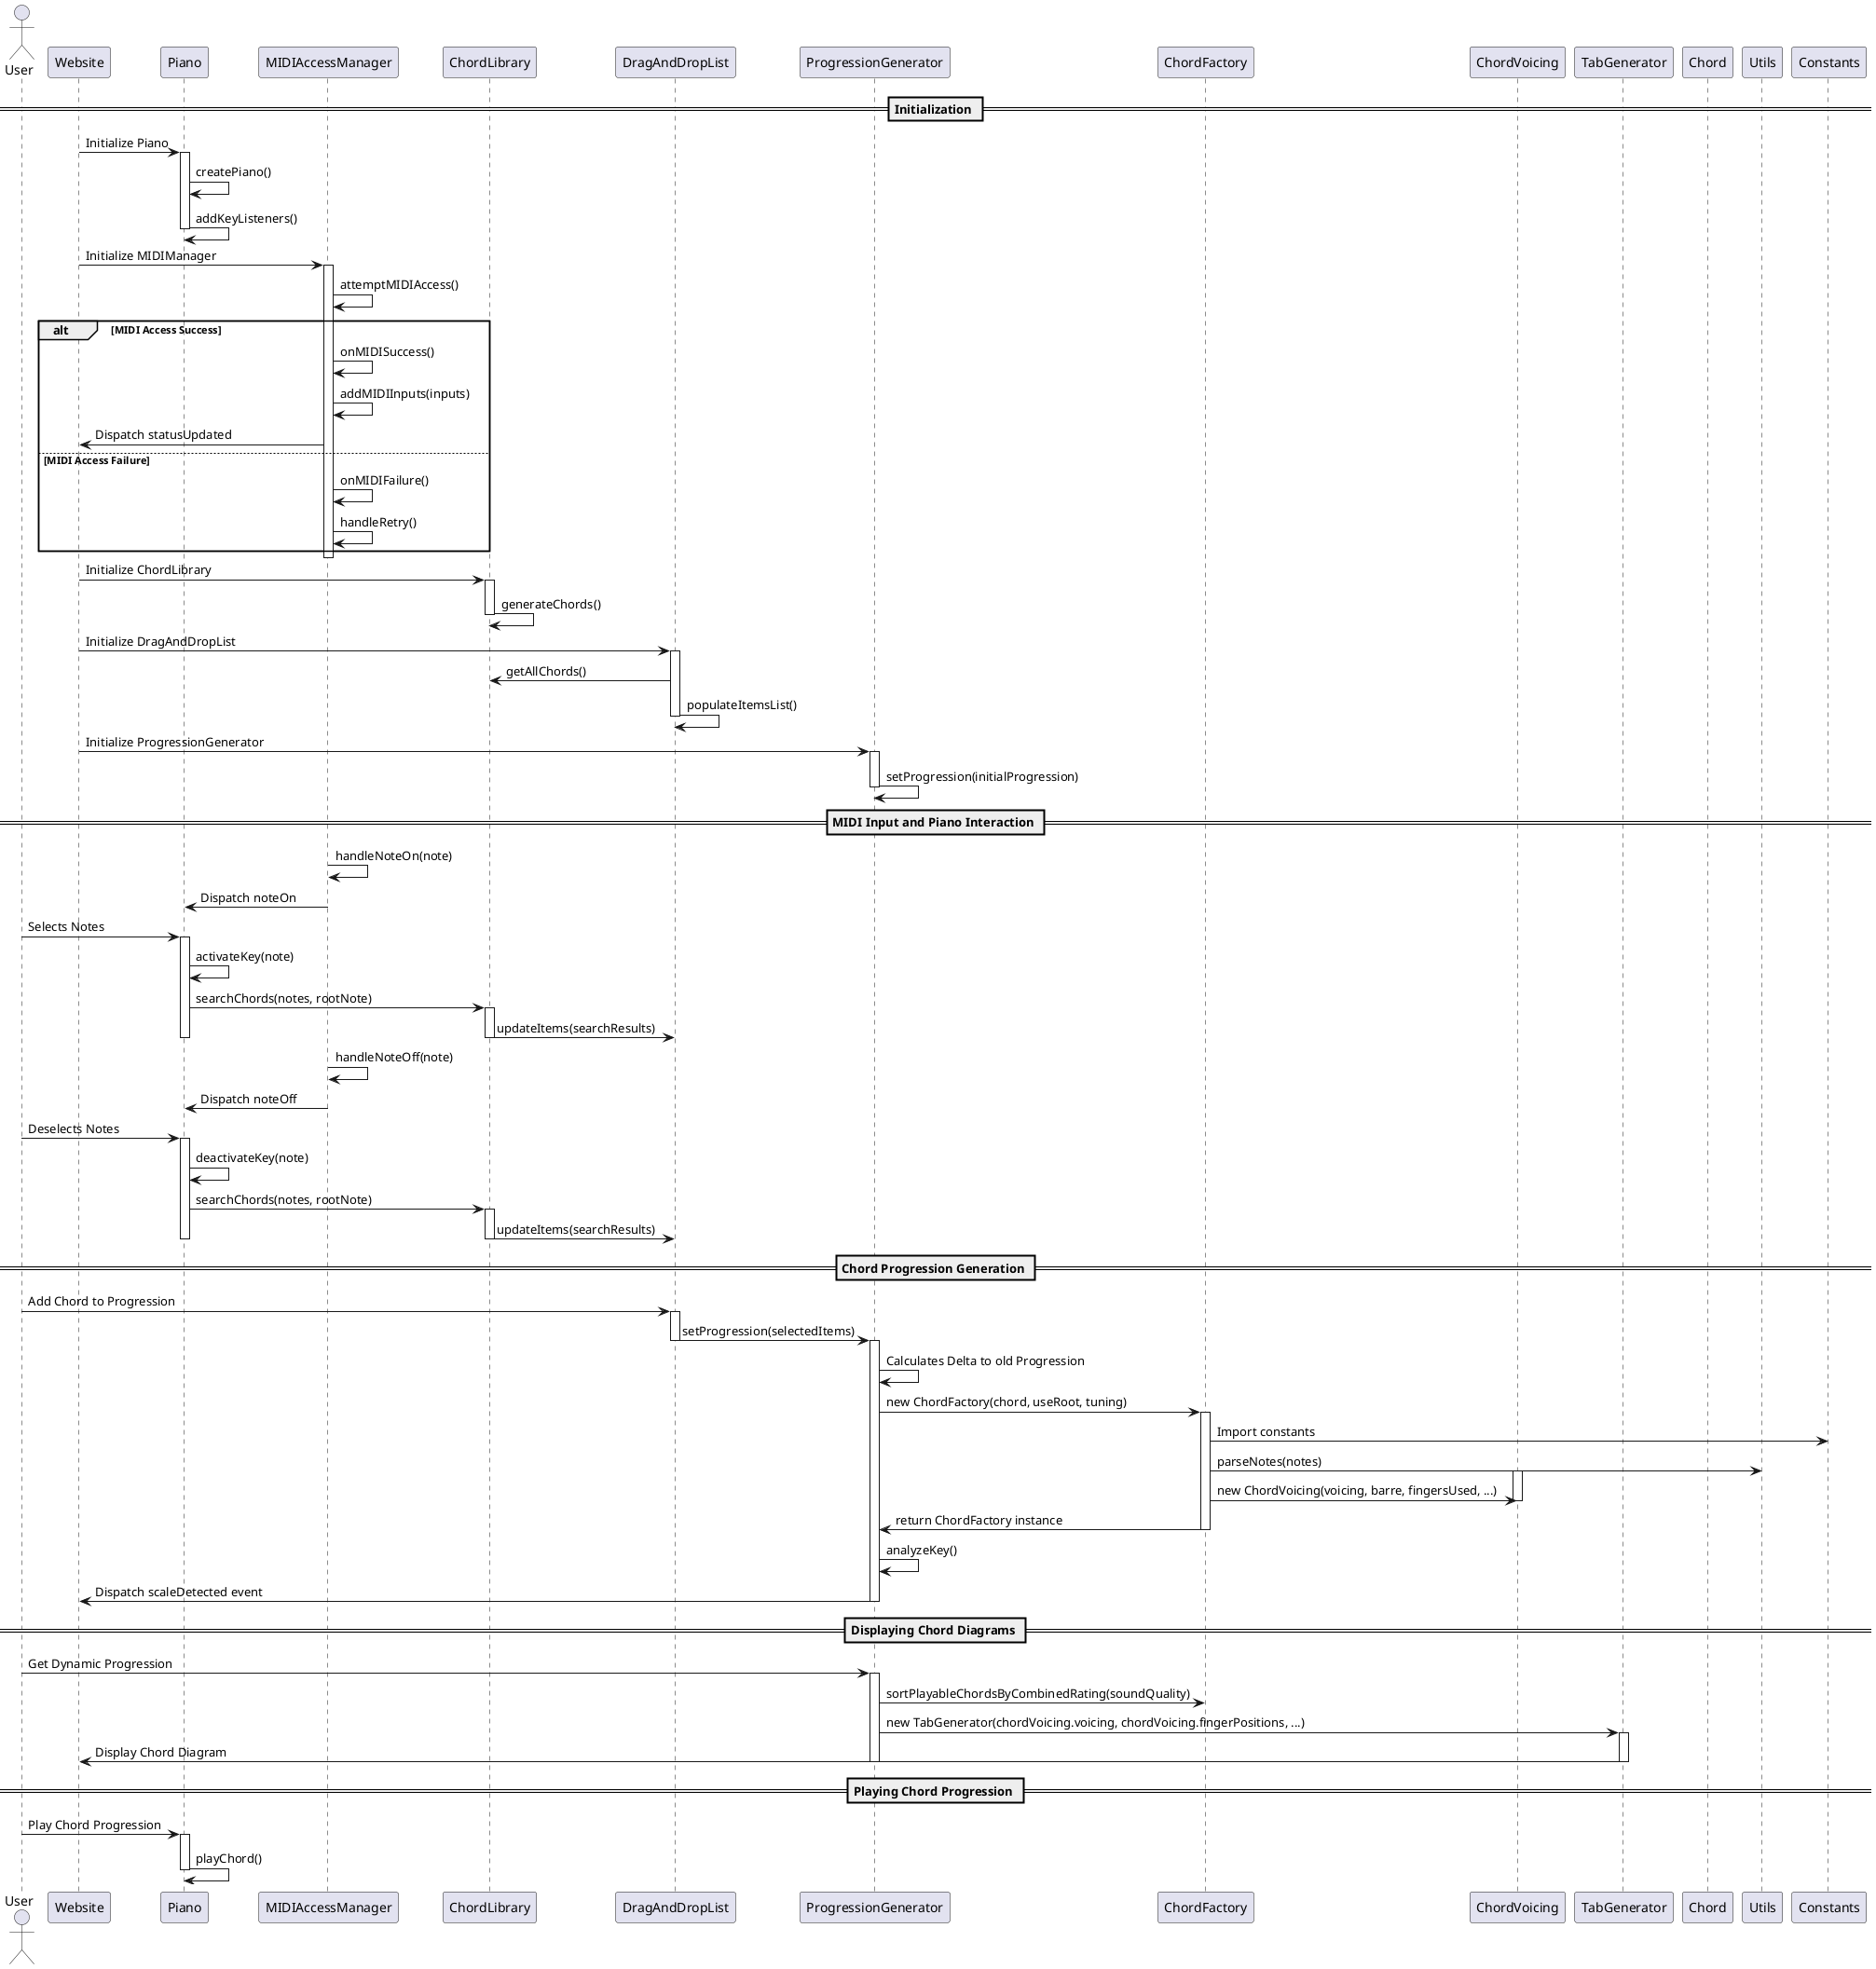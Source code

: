 @startuml SequenceDiagram

actor User

participant "Website" as Website
participant "Piano" as Piano
participant "MIDIAccessManager" as MIDIManager
participant "ChordLibrary" as ChordLib
participant "DragAndDropList" as DragDrop
participant "ProgressionGenerator" as ProgGen
participant "ChordFactory" as ChordFact
participant "ChordVoicing" as ChordVoice
participant "TabGenerator" as TabGen
participant "Chord" as Chord
participant "Utils" as Utils
participant "Constants" as Constants


== Initialization ==
Website -> Piano: Initialize Piano
activate Piano
Piano -> Piano: createPiano()
Piano -> Piano: addKeyListeners()
deactivate Piano

Website -> MIDIManager: Initialize MIDIManager
activate MIDIManager
MIDIManager -> MIDIManager: attemptMIDIAccess()
alt MIDI Access Success
    MIDIManager -> MIDIManager: onMIDISuccess()
    MIDIManager -> MIDIManager: addMIDIInputs(inputs)
    MIDIManager -> Website: Dispatch statusUpdated
else MIDI Access Failure
    MIDIManager -> MIDIManager: onMIDIFailure()
    MIDIManager -> MIDIManager: handleRetry()
end
deactivate MIDIManager

Website -> ChordLib: Initialize ChordLibrary
activate ChordLib
ChordLib -> ChordLib: generateChords()
deactivate ChordLib

Website -> DragDrop: Initialize DragAndDropList
activate DragDrop
DragDrop -> ChordLib: getAllChords()
DragDrop -> DragDrop: populateItemsList()
deactivate DragDrop

Website -> ProgGen: Initialize ProgressionGenerator
activate ProgGen
ProgGen -> ProgGen: setProgression(initialProgression)
deactivate ProgGen

== MIDI Input and Piano Interaction ==
MIDIManager -> MIDIManager: handleNoteOn(note)
MIDIManager -> Piano: Dispatch noteOn
User -> Piano: Selects Notes
activate Piano
Piano -> Piano: activateKey(note)
Piano -> ChordLib: searchChords(notes, rootNote)
activate ChordLib
ChordLib -> DragDrop: updateItems(searchResults)
deactivate ChordLib
deactivate Piano

MIDIManager -> MIDIManager: handleNoteOff(note)
MIDIManager -> Piano: Dispatch noteOff
User -> Piano: Deselects Notes
activate Piano
Piano -> Piano: deactivateKey(note)
Piano -> ChordLib: searchChords(notes, rootNote)
activate ChordLib
ChordLib -> DragDrop: updateItems(searchResults)
deactivate ChordLib
deactivate Piano

== Chord Progression Generation ==
User -> DragDrop: Add Chord to Progression
activate DragDrop
DragDrop -> ProgGen: setProgression(selectedItems)
deactivate DragDrop

activate ProgGen
ProgGen -> ProgGen: Calculates Delta to old Progression
ProgGen -> ChordFact: new ChordFactory(chord, useRoot, tuning)
activate ChordFact
ChordFact -> Constants: Import constants
ChordFact -> Utils: parseNotes(notes)
activate ChordVoice
ChordFact -> ChordVoice: new ChordVoicing(voicing, barre, fingersUsed, ...)
deactivate ChordVoice
ChordFact -> ProgGen: return ChordFactory instance
deactivate ChordFact

ProgGen -> ProgGen: analyzeKey()
ProgGen -> Website: Dispatch scaleDetected event
deactivate ProgGen

== Displaying Chord Diagrams ==
User -> ProgGen: Get Dynamic Progression
activate ProgGen
ProgGen -> ChordFact: sortPlayableChordsByCombinedRating(soundQuality)
ProgGen -> TabGen: new TabGenerator(chordVoicing.voicing, chordVoicing.fingerPositions, ...)
activate TabGen
TabGen -> Website: Display Chord Diagram
deactivate TabGen
deactivate ProgGen

== Playing Chord Progression ==
User -> Piano: Play Chord Progression
activate Piano
Piano -> Piano: playChord()
deactivate Piano

@enduml
